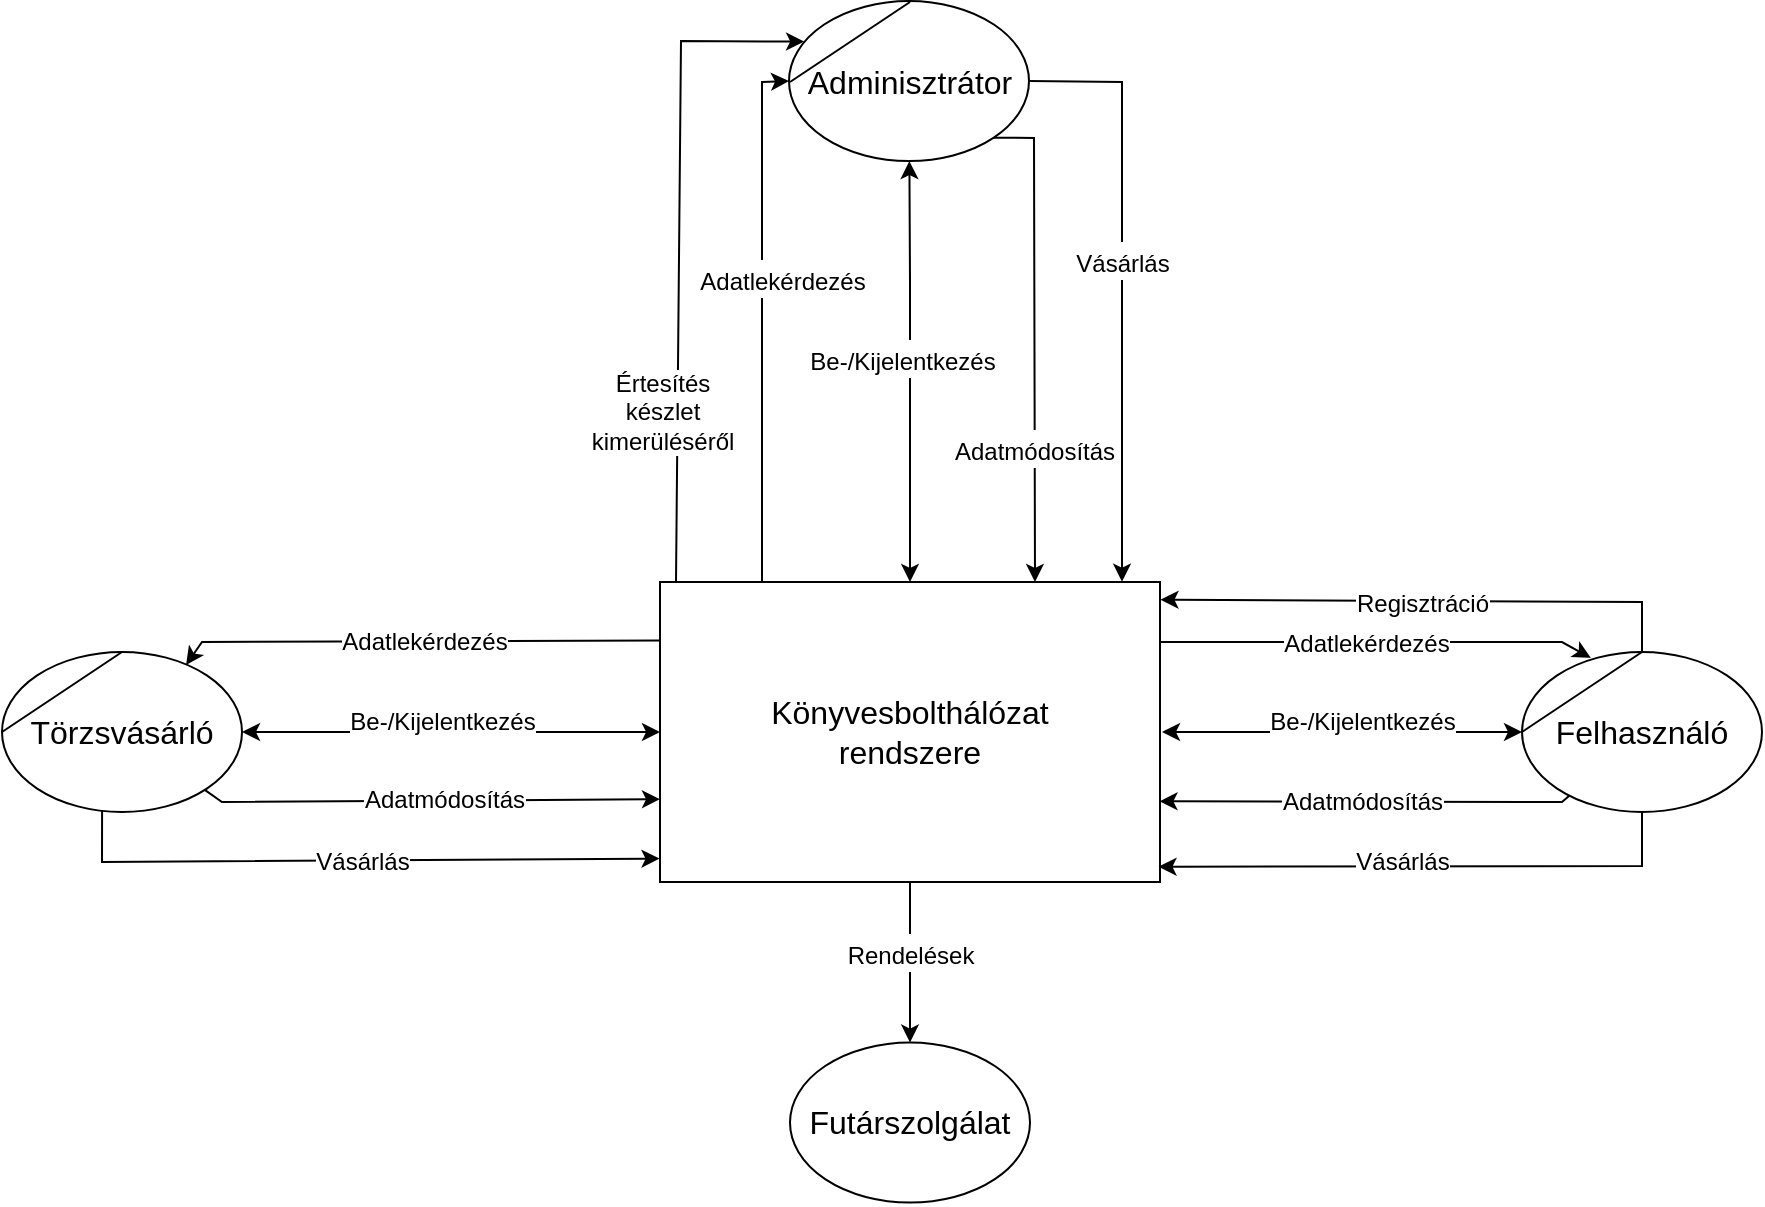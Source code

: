 <mxfile version="20.8.20" type="device"><diagram name="Page-1" id="qEsto7CfcXZTJagRAqQq"><mxGraphModel dx="1701" dy="1689" grid="1" gridSize="10" guides="1" tooltips="1" connect="1" arrows="1" fold="1" page="1" pageScale="1" pageWidth="827" pageHeight="1169" math="0" shadow="0"><root><mxCell id="0"/><mxCell id="1" parent="0"/><mxCell id="C_uemnD8npIM4U64o0dm-4" value="&lt;font style=&quot;font-size: 16px;&quot;&gt;Könyvesbolthálózat&lt;br&gt;rendszere&lt;/font&gt;" style="rounded=0;whiteSpace=wrap;html=1;" parent="1" vertex="1"><mxGeometry x="229" y="160" width="250" height="150" as="geometry"/></mxCell><mxCell id="C_uemnD8npIM4U64o0dm-6" value="Felhasználó" style="ellipse;whiteSpace=wrap;html=1;fontSize=16;" parent="1" vertex="1"><mxGeometry x="660" y="195" width="120" height="80" as="geometry"/></mxCell><mxCell id="C_uemnD8npIM4U64o0dm-7" value="Törzsvásárló" style="ellipse;whiteSpace=wrap;html=1;fontSize=16;" parent="1" vertex="1"><mxGeometry x="-100" y="195" width="120" height="80" as="geometry"/></mxCell><mxCell id="C_uemnD8npIM4U64o0dm-8" value="Adminisztrátor" style="ellipse;whiteSpace=wrap;html=1;fontSize=16;" parent="1" vertex="1"><mxGeometry x="293.5" y="-130.45" width="120" height="80" as="geometry"/></mxCell><mxCell id="C_uemnD8npIM4U64o0dm-9" value="Futárszolgálat" style="ellipse;whiteSpace=wrap;html=1;fontSize=16;" parent="1" vertex="1"><mxGeometry x="294" y="390.3" width="120" height="80" as="geometry"/></mxCell><mxCell id="C_uemnD8npIM4U64o0dm-10" value="&lt;font style=&quot;font-size: 12px;&quot;&gt;Be-/Kijelentkezés&lt;/font&gt;" style="endArrow=classic;startArrow=classic;html=1;rounded=0;verticalAlign=bottom;fontSize=16;" parent="1" source="C_uemnD8npIM4U64o0dm-6" edge="1"><mxGeometry x="-0.111" y="5" width="50" height="50" relative="1" as="geometry"><mxPoint x="280" y="280" as="sourcePoint"/><mxPoint x="480" y="235" as="targetPoint"/><mxPoint as="offset"/></mxGeometry></mxCell><mxCell id="C_uemnD8npIM4U64o0dm-11" value="&lt;font style=&quot;font-size: 12px;&quot;&gt;Be-/Kijelentkezés&lt;/font&gt;" style="endArrow=classic;startArrow=classic;html=1;rounded=0;verticalAlign=bottom;fontSize=16;" parent="1" source="C_uemnD8npIM4U64o0dm-7" target="C_uemnD8npIM4U64o0dm-4" edge="1"><mxGeometry x="-0.043" y="-5" width="50" height="50" relative="1" as="geometry"><mxPoint x="364" y="90" as="sourcePoint"/><mxPoint x="365" y="170" as="targetPoint"/><Array as="points"><mxPoint x="110" y="235"/></Array><mxPoint as="offset"/></mxGeometry></mxCell><mxCell id="C_uemnD8npIM4U64o0dm-12" value="&lt;font style=&quot;font-size: 12px;&quot;&gt;Be-/Kijelentkezés&lt;/font&gt;" style="endArrow=classic;startArrow=classic;html=1;rounded=0;verticalAlign=bottom;fontSize=16;" parent="1" source="C_uemnD8npIM4U64o0dm-8" target="C_uemnD8npIM4U64o0dm-4" edge="1"><mxGeometry x="0.048" y="-4" width="50" height="50" relative="1" as="geometry"><mxPoint x="55.13" y="-270" as="sourcePoint"/><mxPoint x="160.13" y="-135" as="targetPoint"/><Array as="points"><mxPoint x="354" y="10"/></Array><mxPoint as="offset"/></mxGeometry></mxCell><mxCell id="C_uemnD8npIM4U64o0dm-13" value="&lt;font style=&quot;font-size: 12px;&quot;&gt;Adatlekérdezés&lt;/font&gt;" style="endArrow=classic;html=1;rounded=0;verticalAlign=bottom;fontSize=16;exitX=0;exitY=0.195;exitDx=0;exitDy=0;exitPerimeter=0;entryX=0.767;entryY=0.081;entryDx=0;entryDy=0;entryPerimeter=0;" parent="1" source="C_uemnD8npIM4U64o0dm-4" target="C_uemnD8npIM4U64o0dm-7" edge="1"><mxGeometry x="-0.023" y="10" width="50" height="50" relative="1" as="geometry"><mxPoint x="240" y="270" as="sourcePoint"/><mxPoint x="100" y="130" as="targetPoint"/><Array as="points"><mxPoint y="190"/></Array><mxPoint as="offset"/></mxGeometry></mxCell><mxCell id="C_uemnD8npIM4U64o0dm-14" value="&lt;font style=&quot;font-size: 12px;&quot;&gt;Adatlekérdezés&lt;/font&gt;" style="endArrow=classic;html=1;rounded=0;verticalAlign=bottom;fontSize=16;exitX=0.999;exitY=0.2;exitDx=0;exitDy=0;exitPerimeter=0;entryX=0.287;entryY=0.037;entryDx=0;entryDy=0;entryPerimeter=0;" parent="1" source="C_uemnD8npIM4U64o0dm-4" target="C_uemnD8npIM4U64o0dm-6" edge="1"><mxGeometry x="-0.056" y="-11" width="50" height="50" relative="1" as="geometry"><mxPoint x="480" y="300" as="sourcePoint"/><mxPoint x="390" y="130" as="targetPoint"/><Array as="points"><mxPoint x="680" y="190"/></Array><mxPoint as="offset"/></mxGeometry></mxCell><mxCell id="C_uemnD8npIM4U64o0dm-15" value="&lt;font style=&quot;font-size: 12px;&quot;&gt;Adatlekérdezés&lt;/font&gt;" style="endArrow=classic;html=1;rounded=0;verticalAlign=bottom;fontSize=16;" parent="1" target="C_uemnD8npIM4U64o0dm-8" edge="1"><mxGeometry x="0.061" y="-10" width="50" height="50" relative="1" as="geometry"><mxPoint x="280" y="160" as="sourcePoint"/><mxPoint x="321.13" y="-260" as="targetPoint"/><Array as="points"><mxPoint x="280" y="-90"/></Array><mxPoint as="offset"/></mxGeometry></mxCell><mxCell id="C_uemnD8npIM4U64o0dm-16" value="&lt;font style=&quot;font-size: 12px;&quot;&gt;Adatmódosítás&lt;/font&gt;" style="endArrow=classic;html=1;rounded=0;verticalAlign=bottom;fontSize=16;entryX=0;entryY=0.724;entryDx=0;entryDy=0;entryPerimeter=0;" parent="1" source="C_uemnD8npIM4U64o0dm-7" target="C_uemnD8npIM4U64o0dm-4" edge="1"><mxGeometry x="0.058" y="-10" width="50" height="50" relative="1" as="geometry"><mxPoint x="340" y="190" as="sourcePoint"/><mxPoint x="460" y="190" as="targetPoint"/><Array as="points"><mxPoint x="10" y="270"/></Array><mxPoint as="offset"/></mxGeometry></mxCell><mxCell id="C_uemnD8npIM4U64o0dm-17" value="&lt;font style=&quot;font-size: 12px;&quot;&gt;Adatmódosítás&lt;/font&gt;" style="endArrow=classic;html=1;rounded=0;verticalAlign=bottom;fontSize=16;entryX=0.75;entryY=0;entryDx=0;entryDy=0;exitX=1;exitY=1;exitDx=0;exitDy=0;" parent="1" source="C_uemnD8npIM4U64o0dm-8" target="C_uemnD8npIM4U64o0dm-4" edge="1"><mxGeometry x="0.549" width="50" height="50" relative="1" as="geometry"><mxPoint x="-28.87" y="-40" as="sourcePoint"/><mxPoint x="430" y="160" as="targetPoint"/><Array as="points"><mxPoint x="416" y="-62"/></Array><mxPoint as="offset"/></mxGeometry></mxCell><mxCell id="C_uemnD8npIM4U64o0dm-19" value="&lt;font style=&quot;font-size: 12px;&quot;&gt;Adatmódosítás&lt;/font&gt;" style="endArrow=classic;html=1;rounded=0;verticalAlign=bottom;fontSize=16;entryX=0.999;entryY=0.731;entryDx=0;entryDy=0;entryPerimeter=0;" parent="1" source="C_uemnD8npIM4U64o0dm-6" target="C_uemnD8npIM4U64o0dm-4" edge="1"><mxGeometry x="0.017" y="10" width="50" height="50" relative="1" as="geometry"><mxPoint x="420" y="340" as="sourcePoint"/><mxPoint x="689" y="344" as="targetPoint"/><Array as="points"><mxPoint x="680" y="270"/></Array><mxPoint as="offset"/></mxGeometry></mxCell><mxCell id="C_uemnD8npIM4U64o0dm-20" value="&lt;font style=&quot;font-size: 12px;&quot;&gt;Vásárlás&lt;/font&gt;" style="endArrow=classic;html=1;rounded=0;verticalAlign=bottom;fontSize=16;entryX=-0.001;entryY=0.922;entryDx=0;entryDy=0;entryPerimeter=0;exitX=0.417;exitY=0.994;exitDx=0;exitDy=0;exitPerimeter=0;" parent="1" source="C_uemnD8npIM4U64o0dm-7" target="C_uemnD8npIM4U64o0dm-4" edge="1"><mxGeometry x="0.022" y="-11" width="50" height="50" relative="1" as="geometry"><mxPoint x="270" y="220" as="sourcePoint"/><mxPoint x="390" y="220" as="targetPoint"/><Array as="points"><mxPoint x="-50" y="300"/></Array><mxPoint as="offset"/></mxGeometry></mxCell><mxCell id="C_uemnD8npIM4U64o0dm-21" value="&lt;font style=&quot;font-size: 12px;&quot;&gt;Vásárlás&lt;/font&gt;" style="endArrow=classic;html=1;rounded=0;verticalAlign=bottom;fontSize=16;entryX=0.997;entryY=0.949;entryDx=0;entryDy=0;entryPerimeter=0;" parent="1" source="C_uemnD8npIM4U64o0dm-6" target="C_uemnD8npIM4U64o0dm-4" edge="1"><mxGeometry x="0.094" y="8" width="50" height="50" relative="1" as="geometry"><mxPoint x="410" y="300" as="sourcePoint"/><mxPoint x="689" y="323" as="targetPoint"/><Array as="points"><mxPoint x="720" y="302"/></Array><mxPoint as="offset"/></mxGeometry></mxCell><mxCell id="C_uemnD8npIM4U64o0dm-22" value="&lt;font style=&quot;font-size: 12px;&quot;&gt;Vásárlás&lt;/font&gt;" style="endArrow=classic;html=1;rounded=0;verticalAlign=bottom;fontSize=16;entryX=0.924;entryY=-0.001;entryDx=0;entryDy=0;entryPerimeter=0;" parent="1" source="C_uemnD8npIM4U64o0dm-8" target="C_uemnD8npIM4U64o0dm-4" edge="1"><mxGeometry width="50" height="50" relative="1" as="geometry"><mxPoint x="290" y="110" as="sourcePoint"/><mxPoint x="410" y="110" as="targetPoint"/><Array as="points"><mxPoint x="460" y="-90"/></Array></mxGeometry></mxCell><mxCell id="C_uemnD8npIM4U64o0dm-24" value="" style="endArrow=none;html=1;rounded=0;fontSize=16;exitX=0;exitY=0.5;exitDx=0;exitDy=0;entryX=0.5;entryY=0;entryDx=0;entryDy=0;" parent="1" edge="1"><mxGeometry width="50" height="50" relative="1" as="geometry"><mxPoint x="294" y="-90" as="sourcePoint"/><mxPoint x="354" y="-130" as="targetPoint"/></mxGeometry></mxCell><mxCell id="C_uemnD8npIM4U64o0dm-39" value="&lt;font style=&quot;font-size: 12px;&quot;&gt;Rendelések&lt;/font&gt;" style="endArrow=classic;html=1;rounded=0;verticalAlign=bottom;fontSize=16;entryX=0.5;entryY=0;entryDx=0;entryDy=0;" parent="1" source="C_uemnD8npIM4U64o0dm-4" target="C_uemnD8npIM4U64o0dm-9" edge="1"><mxGeometry x="0.154" width="50" height="50" relative="1" as="geometry"><mxPoint x="160" y="300" as="sourcePoint"/><mxPoint x="160" y="400" as="targetPoint"/><Array as="points"/><mxPoint as="offset"/></mxGeometry></mxCell><mxCell id="C_uemnD8npIM4U64o0dm-40" value="" style="endArrow=none;html=1;rounded=0;fontSize=12;entryX=0.5;entryY=0;entryDx=0;entryDy=0;exitX=0;exitY=0.5;exitDx=0;exitDy=0;" parent="1" source="C_uemnD8npIM4U64o0dm-7" target="C_uemnD8npIM4U64o0dm-7" edge="1"><mxGeometry width="50" height="50" relative="1" as="geometry"><mxPoint x="-100" y="245" as="sourcePoint"/><mxPoint x="-50" y="195" as="targetPoint"/></mxGeometry></mxCell><mxCell id="C_uemnD8npIM4U64o0dm-44" value="" style="endArrow=none;html=1;rounded=0;fontSize=12;entryX=0.5;entryY=0;entryDx=0;entryDy=0;exitX=0;exitY=0.5;exitDx=0;exitDy=0;" parent="1" edge="1"><mxGeometry width="50" height="50" relative="1" as="geometry"><mxPoint x="660" y="235" as="sourcePoint"/><mxPoint x="720" y="195" as="targetPoint"/></mxGeometry></mxCell><mxCell id="C_uemnD8npIM4U64o0dm-45" value="Regisztráció" style="endArrow=classic;html=1;rounded=0;verticalAlign=bottom;fontSize=12;exitX=0.5;exitY=0;exitDx=0;exitDy=0;entryX=1.001;entryY=0.059;entryDx=0;entryDy=0;entryPerimeter=0;" parent="1" source="C_uemnD8npIM4U64o0dm-6" target="C_uemnD8npIM4U64o0dm-4" edge="1"><mxGeometry x="0.016" y="11" width="50" height="50" relative="1" as="geometry"><mxPoint x="590" y="170" as="sourcePoint"/><mxPoint x="710" y="170" as="targetPoint"/><Array as="points"><mxPoint x="720" y="170"/></Array><mxPoint as="offset"/></mxGeometry></mxCell><mxCell id="C_uemnD8npIM4U64o0dm-49" value="Értesítés&lt;br&gt;készlet&lt;br&gt;kimerüléséről" style="endArrow=classic;html=1;rounded=0;verticalAlign=bottom;fontSize=12;exitX=0.034;exitY=0.003;exitDx=0;exitDy=0;exitPerimeter=0;entryX=0.063;entryY=0.253;entryDx=0;entryDy=0;entryPerimeter=0;" parent="1" target="C_uemnD8npIM4U64o0dm-8" edge="1"><mxGeometry x="-0.636" y="8" width="50" height="50" relative="1" as="geometry"><mxPoint x="237" y="160.0" as="sourcePoint"/><mxPoint x="459.5" y="69.55" as="targetPoint"/><Array as="points"><mxPoint x="239.5" y="-110.45"/></Array><mxPoint as="offset"/></mxGeometry></mxCell></root></mxGraphModel></diagram></mxfile>